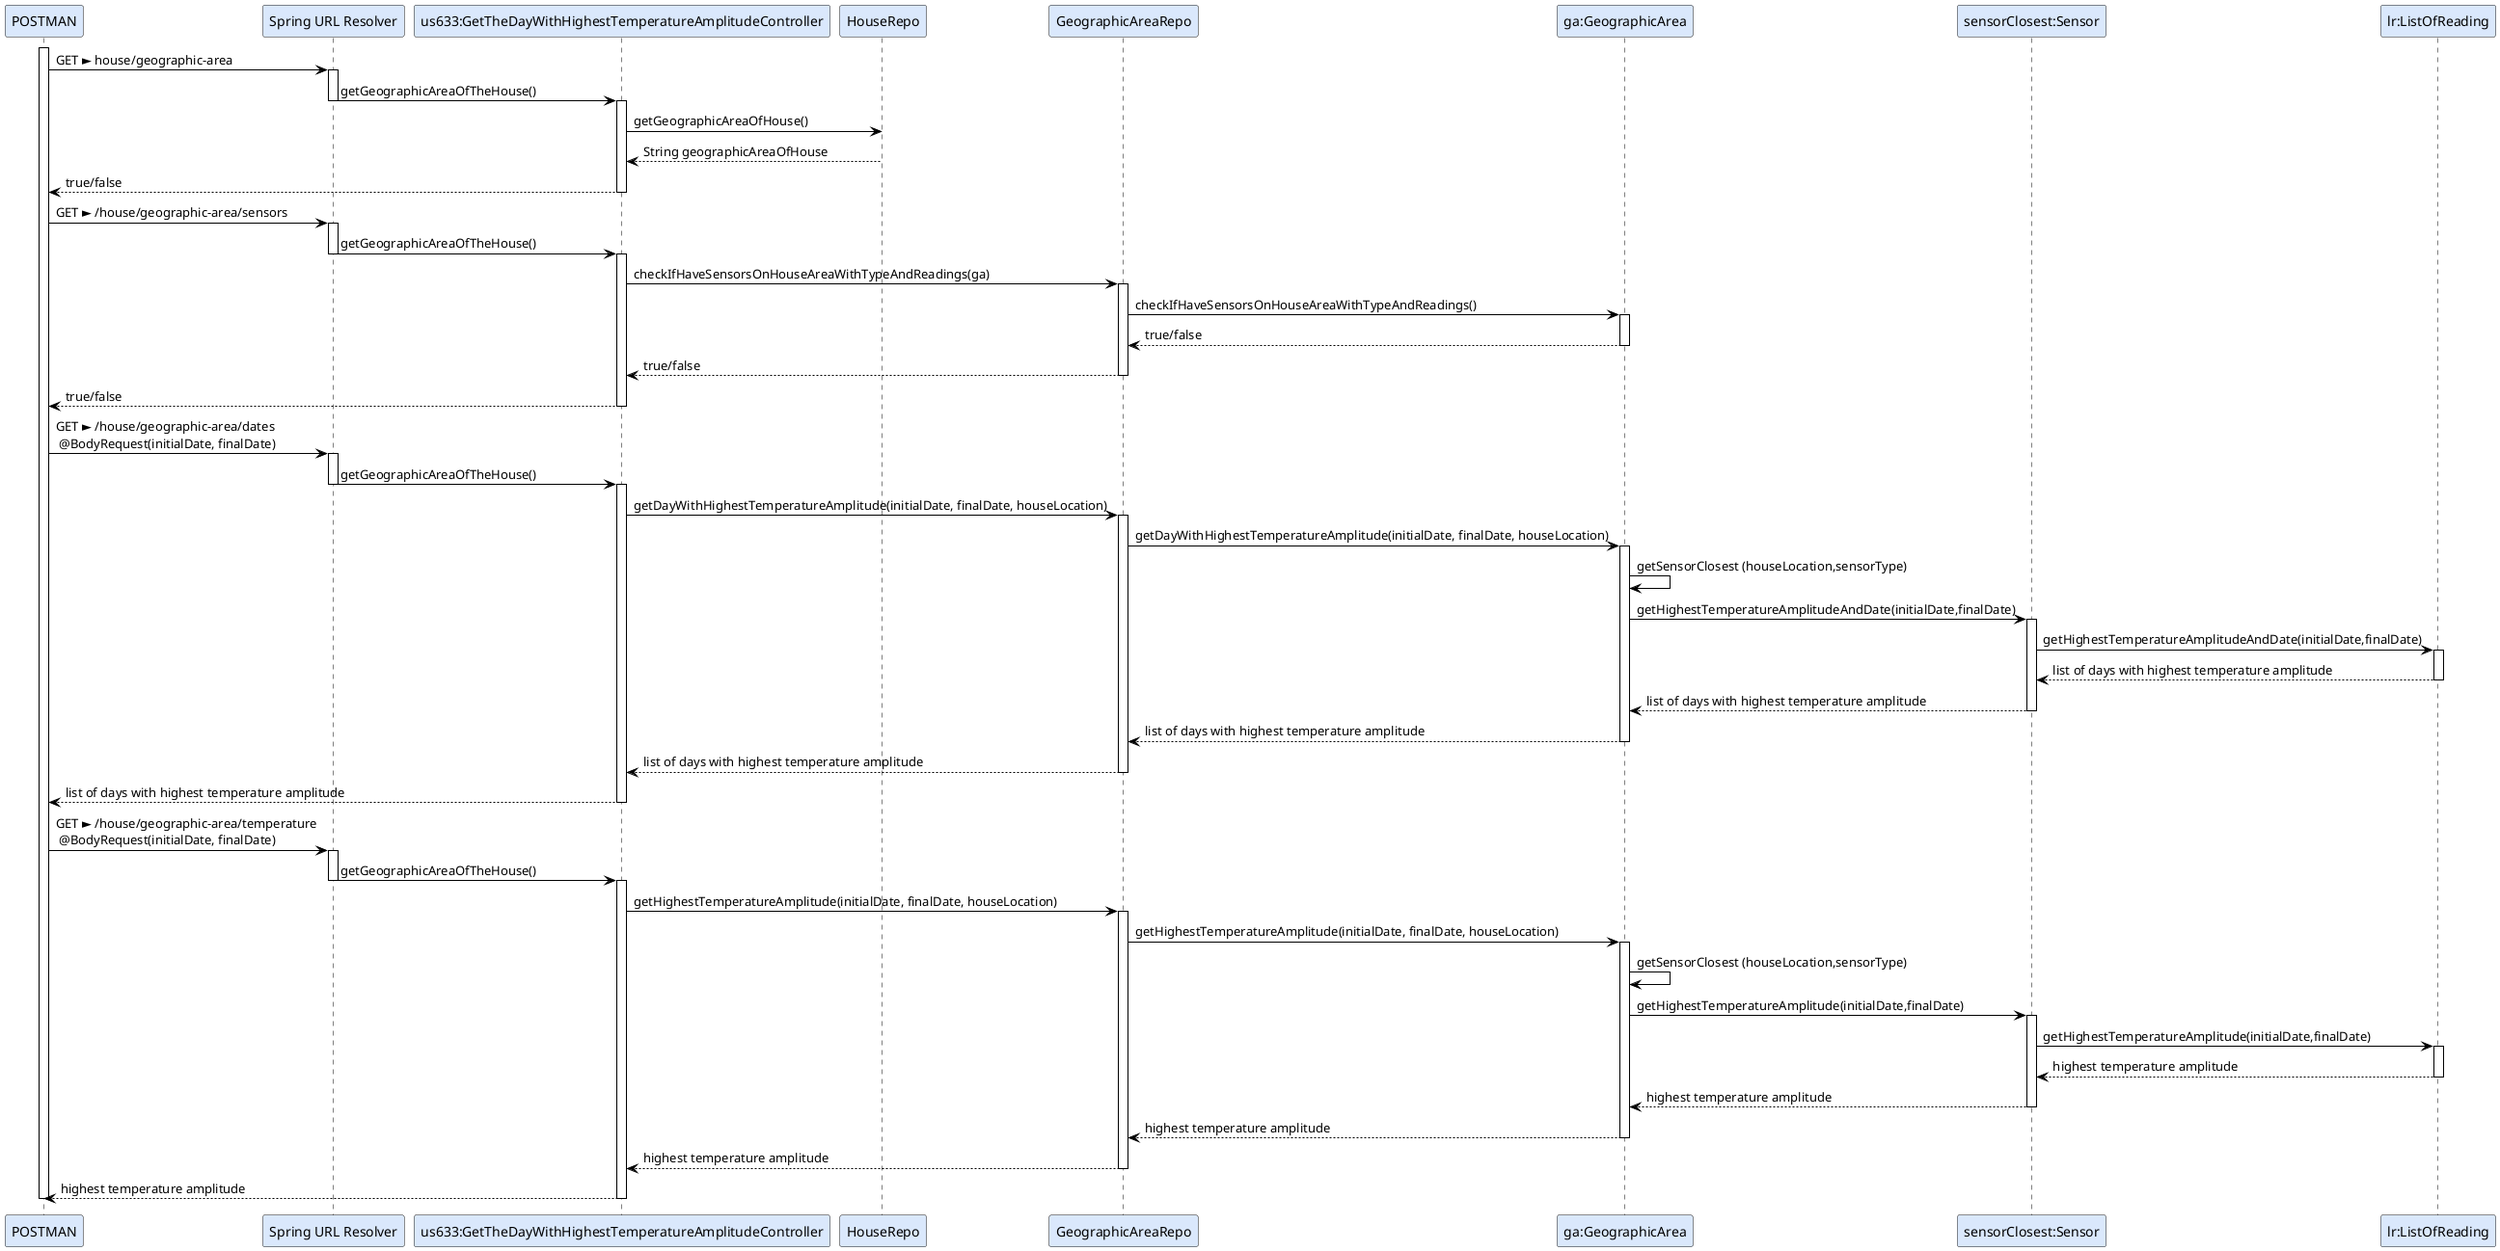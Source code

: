 @startuml
participant "POSTMAN" as U #DAE8FC
participant "Spring URL Resolver" as SR #DAE8FC
participant "us633:GetTheDayWithHighestTemperatureAmplitudeController" as C #DAE8FC
participant "HouseRepo" as HR #DAE8FC
participant "GeographicAreaRepo" as GR #DAE8FC
participant "ga:GeographicArea" as G #DAE8FC
participant "sensorClosest:Sensor" as S #DAE8FC
participant "lr:ListOfReading" as LR #DAE8FC


skinparam actor {
	BorderColor 6C8EBF
}

skinparam participant {
	BorderColor 6C8EBF
}

skinparam shadowing false

skinparam sequence {
	ArrowColor BLACK
	ActorBorderColor DeepSkyBlue
	LifeLineBorderColor BLACK
}

activate U
U -> SR:  GET ► house/geographic-area
activate SR
SR -> C: getGeographicAreaOfTheHouse()
deactivate SR
activate C
C -> HR: getGeographicAreaOfHouse()
HR --> C: String geographicAreaOfHouse
C --> U: true/false
deactivate C
U -> SR:  GET ► /house/geographic-area/sensors
activate SR
SR -> C: getGeographicAreaOfTheHouse()
deactivate SR
activate C
C -> GR: checkIfHaveSensorsOnHouseAreaWithTypeAndReadings(ga)
activate GR
GR ->G: checkIfHaveSensorsOnHouseAreaWithTypeAndReadings()
activate G
G --> GR: true/false
deactivate G
GR -->C: true/false
deactivate GR
C -->U: true/false
deactivate C

U->SR: GET ► /house/geographic-area/dates\n @BodyRequest(initialDate, finalDate)
activate SR
SR -> C: getGeographicAreaOfTheHouse()
deactivate SR
activate C
C -> GR: getDayWithHighestTemperatureAmplitude(initialDate, finalDate, houseLocation)
activate GR
GR->G: getDayWithHighestTemperatureAmplitude(initialDate, finalDate, houseLocation)
activate G
G -> G: getSensorClosest (houseLocation,sensorType)
G -> S:getHighestTemperatureAmplitudeAndDate(initialDate,finalDate)
activate S
S->LR: getHighestTemperatureAmplitudeAndDate(initialDate,finalDate)
activate LR
LR-->S: list of days with highest temperature amplitude
deactivate LR
S-->G: list of days with highest temperature amplitude
deactivate S
G-->GR: list of days with highest temperature amplitude
deactivate G
GR-->C: list of days with highest temperature amplitude
deactivate GR
C-->U: list of days with highest temperature amplitude
deactivate C


U->SR: GET ► /house/geographic-area/temperature\n @BodyRequest(initialDate, finalDate)
activate SR
SR -> C: getGeographicAreaOfTheHouse()
deactivate SR
activate C
C -> GR: getHighestTemperatureAmplitude(initialDate, finalDate, houseLocation)
activate GR
GR->G: getHighestTemperatureAmplitude(initialDate, finalDate, houseLocation)
activate G
G -> G: getSensorClosest (houseLocation,sensorType)
G -> S:getHighestTemperatureAmplitude(initialDate,finalDate)
activate S
S->LR: getHighestTemperatureAmplitude(initialDate,finalDate)
activate LR
LR-->S: highest temperature amplitude
deactivate LR
S-->G: highest temperature amplitude
deactivate S
G-->GR: highest temperature amplitude
deactivate G
GR-->C: highest temperature amplitude
deactivate GR
C-->U: highest temperature amplitude
deactivate C

deactivate U
@enduml